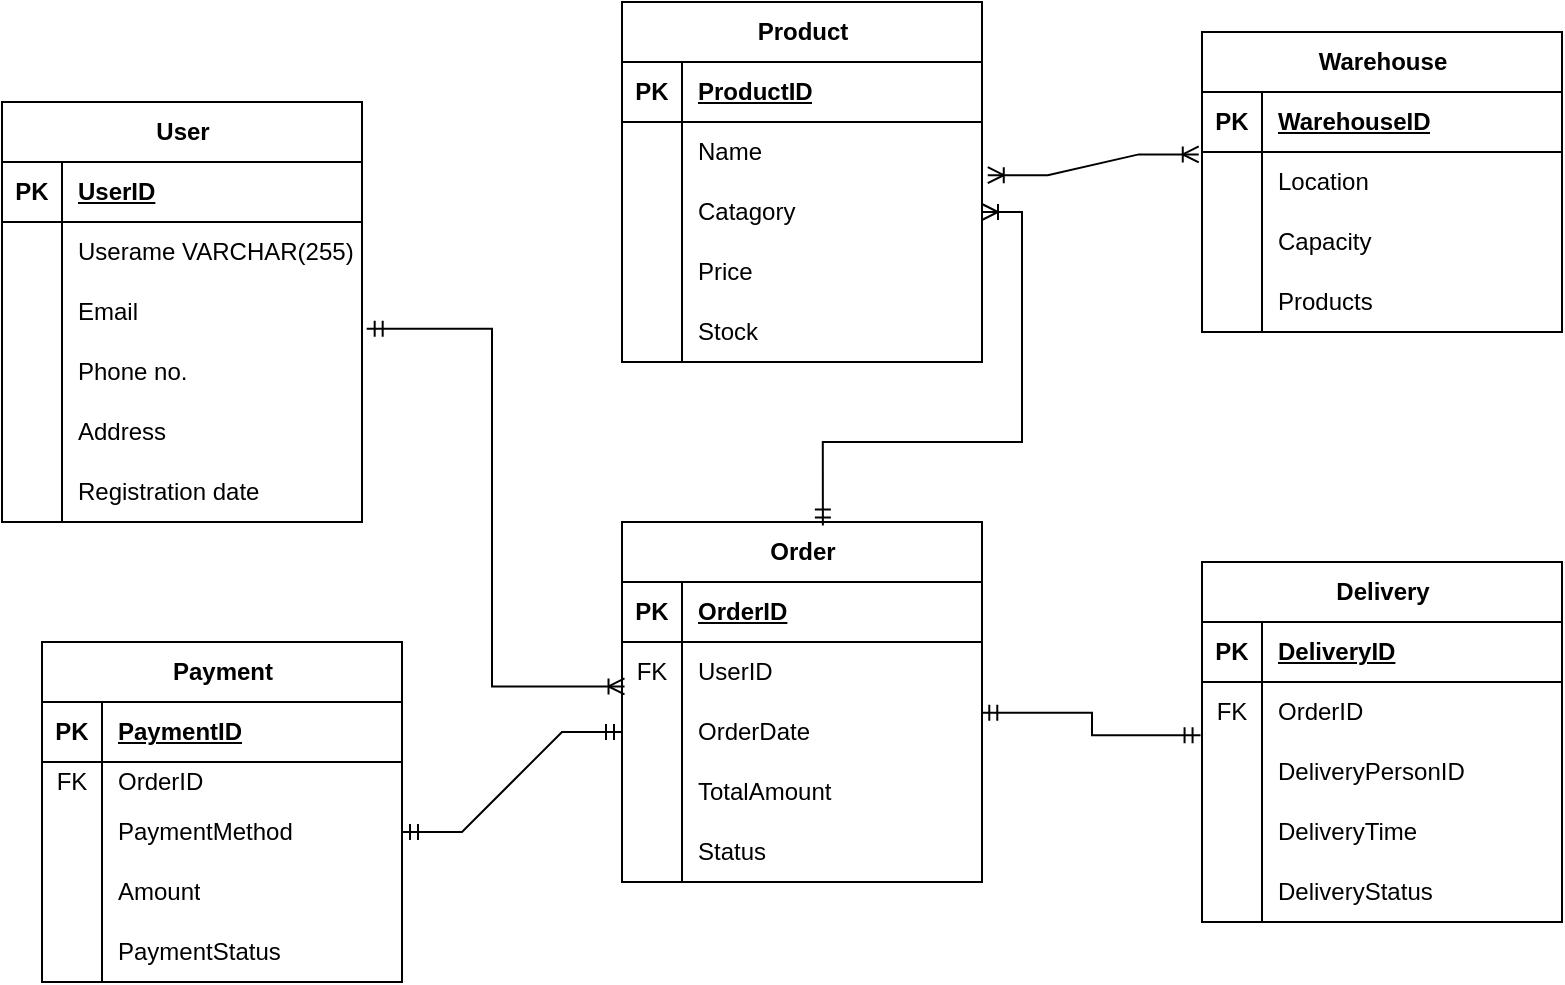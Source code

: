 <mxfile version="24.9.1">
  <diagram name="Page-1" id="e08mfMpUj-9jQtu609St">
    <mxGraphModel dx="1050" dy="557" grid="1" gridSize="10" guides="1" tooltips="1" connect="1" arrows="1" fold="1" page="1" pageScale="1" pageWidth="827" pageHeight="1169" math="0" shadow="0">
      <root>
        <mxCell id="0" />
        <mxCell id="1" parent="0" />
        <mxCell id="jfHA3Qj_Vv6lQsjYqgAD-1" value="User" style="shape=table;startSize=30;container=1;collapsible=1;childLayout=tableLayout;fixedRows=1;rowLines=0;fontStyle=1;align=center;resizeLast=1;html=1;" vertex="1" parent="1">
          <mxGeometry x="30" y="110" width="180" height="210" as="geometry">
            <mxRectangle x="30" y="60" width="70" height="30" as="alternateBounds" />
          </mxGeometry>
        </mxCell>
        <mxCell id="jfHA3Qj_Vv6lQsjYqgAD-2" value="" style="shape=tableRow;horizontal=0;startSize=0;swimlaneHead=0;swimlaneBody=0;fillColor=none;collapsible=0;dropTarget=0;points=[[0,0.5],[1,0.5]];portConstraint=eastwest;top=0;left=0;right=0;bottom=1;" vertex="1" parent="jfHA3Qj_Vv6lQsjYqgAD-1">
          <mxGeometry y="30" width="180" height="30" as="geometry" />
        </mxCell>
        <mxCell id="jfHA3Qj_Vv6lQsjYqgAD-3" value="PK" style="shape=partialRectangle;connectable=0;fillColor=none;top=0;left=0;bottom=0;right=0;fontStyle=1;overflow=hidden;whiteSpace=wrap;html=1;" vertex="1" parent="jfHA3Qj_Vv6lQsjYqgAD-2">
          <mxGeometry width="30" height="30" as="geometry">
            <mxRectangle width="30" height="30" as="alternateBounds" />
          </mxGeometry>
        </mxCell>
        <mxCell id="jfHA3Qj_Vv6lQsjYqgAD-4" value="UserID" style="shape=partialRectangle;connectable=0;fillColor=none;top=0;left=0;bottom=0;right=0;align=left;spacingLeft=6;fontStyle=5;overflow=hidden;whiteSpace=wrap;html=1;" vertex="1" parent="jfHA3Qj_Vv6lQsjYqgAD-2">
          <mxGeometry x="30" width="150" height="30" as="geometry">
            <mxRectangle width="150" height="30" as="alternateBounds" />
          </mxGeometry>
        </mxCell>
        <mxCell id="jfHA3Qj_Vv6lQsjYqgAD-5" value="" style="shape=tableRow;horizontal=0;startSize=0;swimlaneHead=0;swimlaneBody=0;fillColor=none;collapsible=0;dropTarget=0;points=[[0,0.5],[1,0.5]];portConstraint=eastwest;top=0;left=0;right=0;bottom=0;" vertex="1" parent="jfHA3Qj_Vv6lQsjYqgAD-1">
          <mxGeometry y="60" width="180" height="30" as="geometry" />
        </mxCell>
        <mxCell id="jfHA3Qj_Vv6lQsjYqgAD-6" value="" style="shape=partialRectangle;connectable=0;fillColor=none;top=0;left=0;bottom=0;right=0;editable=1;overflow=hidden;whiteSpace=wrap;html=1;" vertex="1" parent="jfHA3Qj_Vv6lQsjYqgAD-5">
          <mxGeometry width="30" height="30" as="geometry">
            <mxRectangle width="30" height="30" as="alternateBounds" />
          </mxGeometry>
        </mxCell>
        <mxCell id="jfHA3Qj_Vv6lQsjYqgAD-7" value="Userame VARCHAR(255)" style="shape=partialRectangle;connectable=0;fillColor=none;top=0;left=0;bottom=0;right=0;align=left;spacingLeft=6;overflow=hidden;whiteSpace=wrap;html=1;" vertex="1" parent="jfHA3Qj_Vv6lQsjYqgAD-5">
          <mxGeometry x="30" width="150" height="30" as="geometry">
            <mxRectangle width="150" height="30" as="alternateBounds" />
          </mxGeometry>
        </mxCell>
        <mxCell id="jfHA3Qj_Vv6lQsjYqgAD-8" value="" style="shape=tableRow;horizontal=0;startSize=0;swimlaneHead=0;swimlaneBody=0;fillColor=none;collapsible=0;dropTarget=0;points=[[0,0.5],[1,0.5]];portConstraint=eastwest;top=0;left=0;right=0;bottom=0;" vertex="1" parent="jfHA3Qj_Vv6lQsjYqgAD-1">
          <mxGeometry y="90" width="180" height="30" as="geometry" />
        </mxCell>
        <mxCell id="jfHA3Qj_Vv6lQsjYqgAD-9" value="" style="shape=partialRectangle;connectable=0;fillColor=none;top=0;left=0;bottom=0;right=0;editable=1;overflow=hidden;whiteSpace=wrap;html=1;" vertex="1" parent="jfHA3Qj_Vv6lQsjYqgAD-8">
          <mxGeometry width="30" height="30" as="geometry">
            <mxRectangle width="30" height="30" as="alternateBounds" />
          </mxGeometry>
        </mxCell>
        <mxCell id="jfHA3Qj_Vv6lQsjYqgAD-10" value="Email" style="shape=partialRectangle;connectable=0;fillColor=none;top=0;left=0;bottom=0;right=0;align=left;spacingLeft=6;overflow=hidden;whiteSpace=wrap;html=1;" vertex="1" parent="jfHA3Qj_Vv6lQsjYqgAD-8">
          <mxGeometry x="30" width="150" height="30" as="geometry">
            <mxRectangle width="150" height="30" as="alternateBounds" />
          </mxGeometry>
        </mxCell>
        <mxCell id="jfHA3Qj_Vv6lQsjYqgAD-11" value="" style="shape=tableRow;horizontal=0;startSize=0;swimlaneHead=0;swimlaneBody=0;fillColor=none;collapsible=0;dropTarget=0;points=[[0,0.5],[1,0.5]];portConstraint=eastwest;top=0;left=0;right=0;bottom=0;" vertex="1" parent="jfHA3Qj_Vv6lQsjYqgAD-1">
          <mxGeometry y="120" width="180" height="30" as="geometry" />
        </mxCell>
        <mxCell id="jfHA3Qj_Vv6lQsjYqgAD-12" value="" style="shape=partialRectangle;connectable=0;fillColor=none;top=0;left=0;bottom=0;right=0;editable=1;overflow=hidden;whiteSpace=wrap;html=1;" vertex="1" parent="jfHA3Qj_Vv6lQsjYqgAD-11">
          <mxGeometry width="30" height="30" as="geometry">
            <mxRectangle width="30" height="30" as="alternateBounds" />
          </mxGeometry>
        </mxCell>
        <mxCell id="jfHA3Qj_Vv6lQsjYqgAD-13" value="Phone no." style="shape=partialRectangle;connectable=0;fillColor=none;top=0;left=0;bottom=0;right=0;align=left;spacingLeft=6;overflow=hidden;whiteSpace=wrap;html=1;" vertex="1" parent="jfHA3Qj_Vv6lQsjYqgAD-11">
          <mxGeometry x="30" width="150" height="30" as="geometry">
            <mxRectangle width="150" height="30" as="alternateBounds" />
          </mxGeometry>
        </mxCell>
        <mxCell id="jfHA3Qj_Vv6lQsjYqgAD-14" value="" style="shape=tableRow;horizontal=0;startSize=0;swimlaneHead=0;swimlaneBody=0;fillColor=none;collapsible=0;dropTarget=0;points=[[0,0.5],[1,0.5]];portConstraint=eastwest;top=0;left=0;right=0;bottom=0;" vertex="1" parent="jfHA3Qj_Vv6lQsjYqgAD-1">
          <mxGeometry y="150" width="180" height="30" as="geometry" />
        </mxCell>
        <mxCell id="jfHA3Qj_Vv6lQsjYqgAD-15" value="" style="shape=partialRectangle;connectable=0;fillColor=none;top=0;left=0;bottom=0;right=0;editable=1;overflow=hidden;whiteSpace=wrap;html=1;" vertex="1" parent="jfHA3Qj_Vv6lQsjYqgAD-14">
          <mxGeometry width="30" height="30" as="geometry">
            <mxRectangle width="30" height="30" as="alternateBounds" />
          </mxGeometry>
        </mxCell>
        <mxCell id="jfHA3Qj_Vv6lQsjYqgAD-16" value="Address" style="shape=partialRectangle;connectable=0;fillColor=none;top=0;left=0;bottom=0;right=0;align=left;spacingLeft=6;overflow=hidden;whiteSpace=wrap;html=1;" vertex="1" parent="jfHA3Qj_Vv6lQsjYqgAD-14">
          <mxGeometry x="30" width="150" height="30" as="geometry">
            <mxRectangle width="150" height="30" as="alternateBounds" />
          </mxGeometry>
        </mxCell>
        <mxCell id="jfHA3Qj_Vv6lQsjYqgAD-17" value="" style="shape=tableRow;horizontal=0;startSize=0;swimlaneHead=0;swimlaneBody=0;fillColor=none;collapsible=0;dropTarget=0;points=[[0,0.5],[1,0.5]];portConstraint=eastwest;top=0;left=0;right=0;bottom=0;" vertex="1" parent="jfHA3Qj_Vv6lQsjYqgAD-1">
          <mxGeometry y="180" width="180" height="30" as="geometry" />
        </mxCell>
        <mxCell id="jfHA3Qj_Vv6lQsjYqgAD-18" value="" style="shape=partialRectangle;connectable=0;fillColor=none;top=0;left=0;bottom=0;right=0;editable=1;overflow=hidden;whiteSpace=wrap;html=1;" vertex="1" parent="jfHA3Qj_Vv6lQsjYqgAD-17">
          <mxGeometry width="30" height="30" as="geometry">
            <mxRectangle width="30" height="30" as="alternateBounds" />
          </mxGeometry>
        </mxCell>
        <mxCell id="jfHA3Qj_Vv6lQsjYqgAD-19" value="Registration date" style="shape=partialRectangle;connectable=0;fillColor=none;top=0;left=0;bottom=0;right=0;align=left;spacingLeft=6;overflow=hidden;whiteSpace=wrap;html=1;" vertex="1" parent="jfHA3Qj_Vv6lQsjYqgAD-17">
          <mxGeometry x="30" width="150" height="30" as="geometry">
            <mxRectangle width="150" height="30" as="alternateBounds" />
          </mxGeometry>
        </mxCell>
        <mxCell id="jfHA3Qj_Vv6lQsjYqgAD-46" value="Delivery" style="shape=table;startSize=30;container=1;collapsible=1;childLayout=tableLayout;fixedRows=1;rowLines=0;fontStyle=1;align=center;resizeLast=1;html=1;" vertex="1" parent="1">
          <mxGeometry x="630" y="340" width="180" height="180" as="geometry">
            <mxRectangle x="30" y="60" width="70" height="30" as="alternateBounds" />
          </mxGeometry>
        </mxCell>
        <mxCell id="jfHA3Qj_Vv6lQsjYqgAD-47" value="" style="shape=tableRow;horizontal=0;startSize=0;swimlaneHead=0;swimlaneBody=0;fillColor=none;collapsible=0;dropTarget=0;points=[[0,0.5],[1,0.5]];portConstraint=eastwest;top=0;left=0;right=0;bottom=1;" vertex="1" parent="jfHA3Qj_Vv6lQsjYqgAD-46">
          <mxGeometry y="30" width="180" height="30" as="geometry" />
        </mxCell>
        <mxCell id="jfHA3Qj_Vv6lQsjYqgAD-48" value="PK" style="shape=partialRectangle;connectable=0;fillColor=none;top=0;left=0;bottom=0;right=0;fontStyle=1;overflow=hidden;whiteSpace=wrap;html=1;" vertex="1" parent="jfHA3Qj_Vv6lQsjYqgAD-47">
          <mxGeometry width="30" height="30" as="geometry">
            <mxRectangle width="30" height="30" as="alternateBounds" />
          </mxGeometry>
        </mxCell>
        <mxCell id="jfHA3Qj_Vv6lQsjYqgAD-49" value="DeliveryID" style="shape=partialRectangle;connectable=0;fillColor=none;top=0;left=0;bottom=0;right=0;align=left;spacingLeft=6;fontStyle=5;overflow=hidden;whiteSpace=wrap;html=1;" vertex="1" parent="jfHA3Qj_Vv6lQsjYqgAD-47">
          <mxGeometry x="30" width="150" height="30" as="geometry">
            <mxRectangle width="150" height="30" as="alternateBounds" />
          </mxGeometry>
        </mxCell>
        <mxCell id="jfHA3Qj_Vv6lQsjYqgAD-50" value="" style="shape=tableRow;horizontal=0;startSize=0;swimlaneHead=0;swimlaneBody=0;fillColor=none;collapsible=0;dropTarget=0;points=[[0,0.5],[1,0.5]];portConstraint=eastwest;top=0;left=0;right=0;bottom=0;" vertex="1" parent="jfHA3Qj_Vv6lQsjYqgAD-46">
          <mxGeometry y="60" width="180" height="30" as="geometry" />
        </mxCell>
        <mxCell id="jfHA3Qj_Vv6lQsjYqgAD-51" value="FK" style="shape=partialRectangle;connectable=0;fillColor=none;top=0;left=0;bottom=0;right=0;editable=1;overflow=hidden;whiteSpace=wrap;html=1;" vertex="1" parent="jfHA3Qj_Vv6lQsjYqgAD-50">
          <mxGeometry width="30" height="30" as="geometry">
            <mxRectangle width="30" height="30" as="alternateBounds" />
          </mxGeometry>
        </mxCell>
        <mxCell id="jfHA3Qj_Vv6lQsjYqgAD-52" value="OrderID" style="shape=partialRectangle;connectable=0;fillColor=none;top=0;left=0;bottom=0;right=0;align=left;spacingLeft=6;overflow=hidden;whiteSpace=wrap;html=1;" vertex="1" parent="jfHA3Qj_Vv6lQsjYqgAD-50">
          <mxGeometry x="30" width="150" height="30" as="geometry">
            <mxRectangle width="150" height="30" as="alternateBounds" />
          </mxGeometry>
        </mxCell>
        <mxCell id="jfHA3Qj_Vv6lQsjYqgAD-53" value="" style="shape=tableRow;horizontal=0;startSize=0;swimlaneHead=0;swimlaneBody=0;fillColor=none;collapsible=0;dropTarget=0;points=[[0,0.5],[1,0.5]];portConstraint=eastwest;top=0;left=0;right=0;bottom=0;" vertex="1" parent="jfHA3Qj_Vv6lQsjYqgAD-46">
          <mxGeometry y="90" width="180" height="30" as="geometry" />
        </mxCell>
        <mxCell id="jfHA3Qj_Vv6lQsjYqgAD-54" value="" style="shape=partialRectangle;connectable=0;fillColor=none;top=0;left=0;bottom=0;right=0;editable=1;overflow=hidden;whiteSpace=wrap;html=1;" vertex="1" parent="jfHA3Qj_Vv6lQsjYqgAD-53">
          <mxGeometry width="30" height="30" as="geometry">
            <mxRectangle width="30" height="30" as="alternateBounds" />
          </mxGeometry>
        </mxCell>
        <mxCell id="jfHA3Qj_Vv6lQsjYqgAD-55" value="DeliveryPersonID" style="shape=partialRectangle;connectable=0;fillColor=none;top=0;left=0;bottom=0;right=0;align=left;spacingLeft=6;overflow=hidden;whiteSpace=wrap;html=1;" vertex="1" parent="jfHA3Qj_Vv6lQsjYqgAD-53">
          <mxGeometry x="30" width="150" height="30" as="geometry">
            <mxRectangle width="150" height="30" as="alternateBounds" />
          </mxGeometry>
        </mxCell>
        <mxCell id="jfHA3Qj_Vv6lQsjYqgAD-56" value="" style="shape=tableRow;horizontal=0;startSize=0;swimlaneHead=0;swimlaneBody=0;fillColor=none;collapsible=0;dropTarget=0;points=[[0,0.5],[1,0.5]];portConstraint=eastwest;top=0;left=0;right=0;bottom=0;" vertex="1" parent="jfHA3Qj_Vv6lQsjYqgAD-46">
          <mxGeometry y="120" width="180" height="30" as="geometry" />
        </mxCell>
        <mxCell id="jfHA3Qj_Vv6lQsjYqgAD-57" value="" style="shape=partialRectangle;connectable=0;fillColor=none;top=0;left=0;bottom=0;right=0;editable=1;overflow=hidden;whiteSpace=wrap;html=1;" vertex="1" parent="jfHA3Qj_Vv6lQsjYqgAD-56">
          <mxGeometry width="30" height="30" as="geometry">
            <mxRectangle width="30" height="30" as="alternateBounds" />
          </mxGeometry>
        </mxCell>
        <mxCell id="jfHA3Qj_Vv6lQsjYqgAD-58" value="DeliveryTime" style="shape=partialRectangle;connectable=0;fillColor=none;top=0;left=0;bottom=0;right=0;align=left;spacingLeft=6;overflow=hidden;whiteSpace=wrap;html=1;" vertex="1" parent="jfHA3Qj_Vv6lQsjYqgAD-56">
          <mxGeometry x="30" width="150" height="30" as="geometry">
            <mxRectangle width="150" height="30" as="alternateBounds" />
          </mxGeometry>
        </mxCell>
        <mxCell id="jfHA3Qj_Vv6lQsjYqgAD-59" value="" style="shape=tableRow;horizontal=0;startSize=0;swimlaneHead=0;swimlaneBody=0;fillColor=none;collapsible=0;dropTarget=0;points=[[0,0.5],[1,0.5]];portConstraint=eastwest;top=0;left=0;right=0;bottom=0;" vertex="1" parent="jfHA3Qj_Vv6lQsjYqgAD-46">
          <mxGeometry y="150" width="180" height="30" as="geometry" />
        </mxCell>
        <mxCell id="jfHA3Qj_Vv6lQsjYqgAD-60" value="" style="shape=partialRectangle;connectable=0;fillColor=none;top=0;left=0;bottom=0;right=0;editable=1;overflow=hidden;whiteSpace=wrap;html=1;" vertex="1" parent="jfHA3Qj_Vv6lQsjYqgAD-59">
          <mxGeometry width="30" height="30" as="geometry">
            <mxRectangle width="30" height="30" as="alternateBounds" />
          </mxGeometry>
        </mxCell>
        <mxCell id="jfHA3Qj_Vv6lQsjYqgAD-61" value="DeliveryStatus" style="shape=partialRectangle;connectable=0;fillColor=none;top=0;left=0;bottom=0;right=0;align=left;spacingLeft=6;overflow=hidden;whiteSpace=wrap;html=1;" vertex="1" parent="jfHA3Qj_Vv6lQsjYqgAD-59">
          <mxGeometry x="30" width="150" height="30" as="geometry">
            <mxRectangle width="150" height="30" as="alternateBounds" />
          </mxGeometry>
        </mxCell>
        <mxCell id="jfHA3Qj_Vv6lQsjYqgAD-65" value="Product" style="shape=table;startSize=30;container=1;collapsible=1;childLayout=tableLayout;fixedRows=1;rowLines=0;fontStyle=1;align=center;resizeLast=1;html=1;" vertex="1" parent="1">
          <mxGeometry x="340" y="60" width="180" height="180" as="geometry">
            <mxRectangle x="30" y="60" width="70" height="30" as="alternateBounds" />
          </mxGeometry>
        </mxCell>
        <mxCell id="jfHA3Qj_Vv6lQsjYqgAD-66" value="" style="shape=tableRow;horizontal=0;startSize=0;swimlaneHead=0;swimlaneBody=0;fillColor=none;collapsible=0;dropTarget=0;points=[[0,0.5],[1,0.5]];portConstraint=eastwest;top=0;left=0;right=0;bottom=1;" vertex="1" parent="jfHA3Qj_Vv6lQsjYqgAD-65">
          <mxGeometry y="30" width="180" height="30" as="geometry" />
        </mxCell>
        <mxCell id="jfHA3Qj_Vv6lQsjYqgAD-67" value="PK" style="shape=partialRectangle;connectable=0;fillColor=none;top=0;left=0;bottom=0;right=0;fontStyle=1;overflow=hidden;whiteSpace=wrap;html=1;" vertex="1" parent="jfHA3Qj_Vv6lQsjYqgAD-66">
          <mxGeometry width="30" height="30" as="geometry">
            <mxRectangle width="30" height="30" as="alternateBounds" />
          </mxGeometry>
        </mxCell>
        <mxCell id="jfHA3Qj_Vv6lQsjYqgAD-68" value="ProductID" style="shape=partialRectangle;connectable=0;fillColor=none;top=0;left=0;bottom=0;right=0;align=left;spacingLeft=6;fontStyle=5;overflow=hidden;whiteSpace=wrap;html=1;" vertex="1" parent="jfHA3Qj_Vv6lQsjYqgAD-66">
          <mxGeometry x="30" width="150" height="30" as="geometry">
            <mxRectangle width="150" height="30" as="alternateBounds" />
          </mxGeometry>
        </mxCell>
        <mxCell id="jfHA3Qj_Vv6lQsjYqgAD-69" value="" style="shape=tableRow;horizontal=0;startSize=0;swimlaneHead=0;swimlaneBody=0;fillColor=none;collapsible=0;dropTarget=0;points=[[0,0.5],[1,0.5]];portConstraint=eastwest;top=0;left=0;right=0;bottom=0;" vertex="1" parent="jfHA3Qj_Vv6lQsjYqgAD-65">
          <mxGeometry y="60" width="180" height="30" as="geometry" />
        </mxCell>
        <mxCell id="jfHA3Qj_Vv6lQsjYqgAD-70" value="" style="shape=partialRectangle;connectable=0;fillColor=none;top=0;left=0;bottom=0;right=0;editable=1;overflow=hidden;whiteSpace=wrap;html=1;" vertex="1" parent="jfHA3Qj_Vv6lQsjYqgAD-69">
          <mxGeometry width="30" height="30" as="geometry">
            <mxRectangle width="30" height="30" as="alternateBounds" />
          </mxGeometry>
        </mxCell>
        <mxCell id="jfHA3Qj_Vv6lQsjYqgAD-71" value="Name" style="shape=partialRectangle;connectable=0;fillColor=none;top=0;left=0;bottom=0;right=0;align=left;spacingLeft=6;overflow=hidden;whiteSpace=wrap;html=1;" vertex="1" parent="jfHA3Qj_Vv6lQsjYqgAD-69">
          <mxGeometry x="30" width="150" height="30" as="geometry">
            <mxRectangle width="150" height="30" as="alternateBounds" />
          </mxGeometry>
        </mxCell>
        <mxCell id="jfHA3Qj_Vv6lQsjYqgAD-72" value="" style="shape=tableRow;horizontal=0;startSize=0;swimlaneHead=0;swimlaneBody=0;fillColor=none;collapsible=0;dropTarget=0;points=[[0,0.5],[1,0.5]];portConstraint=eastwest;top=0;left=0;right=0;bottom=0;" vertex="1" parent="jfHA3Qj_Vv6lQsjYqgAD-65">
          <mxGeometry y="90" width="180" height="30" as="geometry" />
        </mxCell>
        <mxCell id="jfHA3Qj_Vv6lQsjYqgAD-73" value="" style="shape=partialRectangle;connectable=0;fillColor=none;top=0;left=0;bottom=0;right=0;editable=1;overflow=hidden;whiteSpace=wrap;html=1;" vertex="1" parent="jfHA3Qj_Vv6lQsjYqgAD-72">
          <mxGeometry width="30" height="30" as="geometry">
            <mxRectangle width="30" height="30" as="alternateBounds" />
          </mxGeometry>
        </mxCell>
        <mxCell id="jfHA3Qj_Vv6lQsjYqgAD-74" value="Catagory" style="shape=partialRectangle;connectable=0;fillColor=none;top=0;left=0;bottom=0;right=0;align=left;spacingLeft=6;overflow=hidden;whiteSpace=wrap;html=1;" vertex="1" parent="jfHA3Qj_Vv6lQsjYqgAD-72">
          <mxGeometry x="30" width="150" height="30" as="geometry">
            <mxRectangle width="150" height="30" as="alternateBounds" />
          </mxGeometry>
        </mxCell>
        <mxCell id="jfHA3Qj_Vv6lQsjYqgAD-75" value="" style="shape=tableRow;horizontal=0;startSize=0;swimlaneHead=0;swimlaneBody=0;fillColor=none;collapsible=0;dropTarget=0;points=[[0,0.5],[1,0.5]];portConstraint=eastwest;top=0;left=0;right=0;bottom=0;" vertex="1" parent="jfHA3Qj_Vv6lQsjYqgAD-65">
          <mxGeometry y="120" width="180" height="30" as="geometry" />
        </mxCell>
        <mxCell id="jfHA3Qj_Vv6lQsjYqgAD-76" value="" style="shape=partialRectangle;connectable=0;fillColor=none;top=0;left=0;bottom=0;right=0;editable=1;overflow=hidden;whiteSpace=wrap;html=1;" vertex="1" parent="jfHA3Qj_Vv6lQsjYqgAD-75">
          <mxGeometry width="30" height="30" as="geometry">
            <mxRectangle width="30" height="30" as="alternateBounds" />
          </mxGeometry>
        </mxCell>
        <mxCell id="jfHA3Qj_Vv6lQsjYqgAD-77" value="Price" style="shape=partialRectangle;connectable=0;fillColor=none;top=0;left=0;bottom=0;right=0;align=left;spacingLeft=6;overflow=hidden;whiteSpace=wrap;html=1;" vertex="1" parent="jfHA3Qj_Vv6lQsjYqgAD-75">
          <mxGeometry x="30" width="150" height="30" as="geometry">
            <mxRectangle width="150" height="30" as="alternateBounds" />
          </mxGeometry>
        </mxCell>
        <mxCell id="jfHA3Qj_Vv6lQsjYqgAD-78" value="" style="shape=tableRow;horizontal=0;startSize=0;swimlaneHead=0;swimlaneBody=0;fillColor=none;collapsible=0;dropTarget=0;points=[[0,0.5],[1,0.5]];portConstraint=eastwest;top=0;left=0;right=0;bottom=0;" vertex="1" parent="jfHA3Qj_Vv6lQsjYqgAD-65">
          <mxGeometry y="150" width="180" height="30" as="geometry" />
        </mxCell>
        <mxCell id="jfHA3Qj_Vv6lQsjYqgAD-79" value="" style="shape=partialRectangle;connectable=0;fillColor=none;top=0;left=0;bottom=0;right=0;editable=1;overflow=hidden;whiteSpace=wrap;html=1;" vertex="1" parent="jfHA3Qj_Vv6lQsjYqgAD-78">
          <mxGeometry width="30" height="30" as="geometry">
            <mxRectangle width="30" height="30" as="alternateBounds" />
          </mxGeometry>
        </mxCell>
        <mxCell id="jfHA3Qj_Vv6lQsjYqgAD-80" value="Stock" style="shape=partialRectangle;connectable=0;fillColor=none;top=0;left=0;bottom=0;right=0;align=left;spacingLeft=6;overflow=hidden;whiteSpace=wrap;html=1;" vertex="1" parent="jfHA3Qj_Vv6lQsjYqgAD-78">
          <mxGeometry x="30" width="150" height="30" as="geometry">
            <mxRectangle width="150" height="30" as="alternateBounds" />
          </mxGeometry>
        </mxCell>
        <mxCell id="jfHA3Qj_Vv6lQsjYqgAD-84" value="Order" style="shape=table;startSize=30;container=1;collapsible=1;childLayout=tableLayout;fixedRows=1;rowLines=0;fontStyle=1;align=center;resizeLast=1;html=1;" vertex="1" parent="1">
          <mxGeometry x="340" y="320" width="180" height="180" as="geometry">
            <mxRectangle x="30" y="60" width="70" height="30" as="alternateBounds" />
          </mxGeometry>
        </mxCell>
        <mxCell id="jfHA3Qj_Vv6lQsjYqgAD-85" value="" style="shape=tableRow;horizontal=0;startSize=0;swimlaneHead=0;swimlaneBody=0;fillColor=none;collapsible=0;dropTarget=0;points=[[0,0.5],[1,0.5]];portConstraint=eastwest;top=0;left=0;right=0;bottom=1;" vertex="1" parent="jfHA3Qj_Vv6lQsjYqgAD-84">
          <mxGeometry y="30" width="180" height="30" as="geometry" />
        </mxCell>
        <mxCell id="jfHA3Qj_Vv6lQsjYqgAD-86" value="PK" style="shape=partialRectangle;connectable=0;fillColor=none;top=0;left=0;bottom=0;right=0;fontStyle=1;overflow=hidden;whiteSpace=wrap;html=1;" vertex="1" parent="jfHA3Qj_Vv6lQsjYqgAD-85">
          <mxGeometry width="30" height="30" as="geometry">
            <mxRectangle width="30" height="30" as="alternateBounds" />
          </mxGeometry>
        </mxCell>
        <mxCell id="jfHA3Qj_Vv6lQsjYqgAD-87" value="OrderID" style="shape=partialRectangle;connectable=0;fillColor=none;top=0;left=0;bottom=0;right=0;align=left;spacingLeft=6;fontStyle=5;overflow=hidden;whiteSpace=wrap;html=1;" vertex="1" parent="jfHA3Qj_Vv6lQsjYqgAD-85">
          <mxGeometry x="30" width="150" height="30" as="geometry">
            <mxRectangle width="150" height="30" as="alternateBounds" />
          </mxGeometry>
        </mxCell>
        <mxCell id="jfHA3Qj_Vv6lQsjYqgAD-88" value="" style="shape=tableRow;horizontal=0;startSize=0;swimlaneHead=0;swimlaneBody=0;fillColor=none;collapsible=0;dropTarget=0;points=[[0,0.5],[1,0.5]];portConstraint=eastwest;top=0;left=0;right=0;bottom=0;" vertex="1" parent="jfHA3Qj_Vv6lQsjYqgAD-84">
          <mxGeometry y="60" width="180" height="30" as="geometry" />
        </mxCell>
        <mxCell id="jfHA3Qj_Vv6lQsjYqgAD-89" value="FK" style="shape=partialRectangle;connectable=0;fillColor=none;top=0;left=0;bottom=0;right=0;editable=1;overflow=hidden;whiteSpace=wrap;html=1;" vertex="1" parent="jfHA3Qj_Vv6lQsjYqgAD-88">
          <mxGeometry width="30" height="30" as="geometry">
            <mxRectangle width="30" height="30" as="alternateBounds" />
          </mxGeometry>
        </mxCell>
        <mxCell id="jfHA3Qj_Vv6lQsjYqgAD-90" value="UserID" style="shape=partialRectangle;connectable=0;fillColor=none;top=0;left=0;bottom=0;right=0;align=left;spacingLeft=6;overflow=hidden;whiteSpace=wrap;html=1;" vertex="1" parent="jfHA3Qj_Vv6lQsjYqgAD-88">
          <mxGeometry x="30" width="150" height="30" as="geometry">
            <mxRectangle width="150" height="30" as="alternateBounds" />
          </mxGeometry>
        </mxCell>
        <mxCell id="jfHA3Qj_Vv6lQsjYqgAD-91" value="" style="shape=tableRow;horizontal=0;startSize=0;swimlaneHead=0;swimlaneBody=0;fillColor=none;collapsible=0;dropTarget=0;points=[[0,0.5],[1,0.5]];portConstraint=eastwest;top=0;left=0;right=0;bottom=0;" vertex="1" parent="jfHA3Qj_Vv6lQsjYqgAD-84">
          <mxGeometry y="90" width="180" height="30" as="geometry" />
        </mxCell>
        <mxCell id="jfHA3Qj_Vv6lQsjYqgAD-92" value="" style="shape=partialRectangle;connectable=0;fillColor=none;top=0;left=0;bottom=0;right=0;editable=1;overflow=hidden;whiteSpace=wrap;html=1;" vertex="1" parent="jfHA3Qj_Vv6lQsjYqgAD-91">
          <mxGeometry width="30" height="30" as="geometry">
            <mxRectangle width="30" height="30" as="alternateBounds" />
          </mxGeometry>
        </mxCell>
        <mxCell id="jfHA3Qj_Vv6lQsjYqgAD-93" value="OrderDate" style="shape=partialRectangle;connectable=0;fillColor=none;top=0;left=0;bottom=0;right=0;align=left;spacingLeft=6;overflow=hidden;whiteSpace=wrap;html=1;" vertex="1" parent="jfHA3Qj_Vv6lQsjYqgAD-91">
          <mxGeometry x="30" width="150" height="30" as="geometry">
            <mxRectangle width="150" height="30" as="alternateBounds" />
          </mxGeometry>
        </mxCell>
        <mxCell id="jfHA3Qj_Vv6lQsjYqgAD-94" value="" style="shape=tableRow;horizontal=0;startSize=0;swimlaneHead=0;swimlaneBody=0;fillColor=none;collapsible=0;dropTarget=0;points=[[0,0.5],[1,0.5]];portConstraint=eastwest;top=0;left=0;right=0;bottom=0;" vertex="1" parent="jfHA3Qj_Vv6lQsjYqgAD-84">
          <mxGeometry y="120" width="180" height="30" as="geometry" />
        </mxCell>
        <mxCell id="jfHA3Qj_Vv6lQsjYqgAD-95" value="" style="shape=partialRectangle;connectable=0;fillColor=none;top=0;left=0;bottom=0;right=0;editable=1;overflow=hidden;whiteSpace=wrap;html=1;" vertex="1" parent="jfHA3Qj_Vv6lQsjYqgAD-94">
          <mxGeometry width="30" height="30" as="geometry">
            <mxRectangle width="30" height="30" as="alternateBounds" />
          </mxGeometry>
        </mxCell>
        <mxCell id="jfHA3Qj_Vv6lQsjYqgAD-96" value="TotalAmount" style="shape=partialRectangle;connectable=0;fillColor=none;top=0;left=0;bottom=0;right=0;align=left;spacingLeft=6;overflow=hidden;whiteSpace=wrap;html=1;" vertex="1" parent="jfHA3Qj_Vv6lQsjYqgAD-94">
          <mxGeometry x="30" width="150" height="30" as="geometry">
            <mxRectangle width="150" height="30" as="alternateBounds" />
          </mxGeometry>
        </mxCell>
        <mxCell id="jfHA3Qj_Vv6lQsjYqgAD-97" value="" style="shape=tableRow;horizontal=0;startSize=0;swimlaneHead=0;swimlaneBody=0;fillColor=none;collapsible=0;dropTarget=0;points=[[0,0.5],[1,0.5]];portConstraint=eastwest;top=0;left=0;right=0;bottom=0;" vertex="1" parent="jfHA3Qj_Vv6lQsjYqgAD-84">
          <mxGeometry y="150" width="180" height="30" as="geometry" />
        </mxCell>
        <mxCell id="jfHA3Qj_Vv6lQsjYqgAD-98" value="" style="shape=partialRectangle;connectable=0;fillColor=none;top=0;left=0;bottom=0;right=0;editable=1;overflow=hidden;whiteSpace=wrap;html=1;" vertex="1" parent="jfHA3Qj_Vv6lQsjYqgAD-97">
          <mxGeometry width="30" height="30" as="geometry">
            <mxRectangle width="30" height="30" as="alternateBounds" />
          </mxGeometry>
        </mxCell>
        <mxCell id="jfHA3Qj_Vv6lQsjYqgAD-99" value="Status" style="shape=partialRectangle;connectable=0;fillColor=none;top=0;left=0;bottom=0;right=0;align=left;spacingLeft=6;overflow=hidden;whiteSpace=wrap;html=1;" vertex="1" parent="jfHA3Qj_Vv6lQsjYqgAD-97">
          <mxGeometry x="30" width="150" height="30" as="geometry">
            <mxRectangle width="150" height="30" as="alternateBounds" />
          </mxGeometry>
        </mxCell>
        <mxCell id="jfHA3Qj_Vv6lQsjYqgAD-103" value="Warehouse" style="shape=table;startSize=30;container=1;collapsible=1;childLayout=tableLayout;fixedRows=1;rowLines=0;fontStyle=1;align=center;resizeLast=1;html=1;" vertex="1" parent="1">
          <mxGeometry x="630" y="75" width="180" height="150" as="geometry">
            <mxRectangle x="30" y="60" width="70" height="30" as="alternateBounds" />
          </mxGeometry>
        </mxCell>
        <mxCell id="jfHA3Qj_Vv6lQsjYqgAD-104" value="" style="shape=tableRow;horizontal=0;startSize=0;swimlaneHead=0;swimlaneBody=0;fillColor=none;collapsible=0;dropTarget=0;points=[[0,0.5],[1,0.5]];portConstraint=eastwest;top=0;left=0;right=0;bottom=1;" vertex="1" parent="jfHA3Qj_Vv6lQsjYqgAD-103">
          <mxGeometry y="30" width="180" height="30" as="geometry" />
        </mxCell>
        <mxCell id="jfHA3Qj_Vv6lQsjYqgAD-105" value="PK" style="shape=partialRectangle;connectable=0;fillColor=none;top=0;left=0;bottom=0;right=0;fontStyle=1;overflow=hidden;whiteSpace=wrap;html=1;" vertex="1" parent="jfHA3Qj_Vv6lQsjYqgAD-104">
          <mxGeometry width="30" height="30" as="geometry">
            <mxRectangle width="30" height="30" as="alternateBounds" />
          </mxGeometry>
        </mxCell>
        <mxCell id="jfHA3Qj_Vv6lQsjYqgAD-106" value="WarehouseID" style="shape=partialRectangle;connectable=0;fillColor=none;top=0;left=0;bottom=0;right=0;align=left;spacingLeft=6;fontStyle=5;overflow=hidden;whiteSpace=wrap;html=1;" vertex="1" parent="jfHA3Qj_Vv6lQsjYqgAD-104">
          <mxGeometry x="30" width="150" height="30" as="geometry">
            <mxRectangle width="150" height="30" as="alternateBounds" />
          </mxGeometry>
        </mxCell>
        <mxCell id="jfHA3Qj_Vv6lQsjYqgAD-107" value="" style="shape=tableRow;horizontal=0;startSize=0;swimlaneHead=0;swimlaneBody=0;fillColor=none;collapsible=0;dropTarget=0;points=[[0,0.5],[1,0.5]];portConstraint=eastwest;top=0;left=0;right=0;bottom=0;" vertex="1" parent="jfHA3Qj_Vv6lQsjYqgAD-103">
          <mxGeometry y="60" width="180" height="30" as="geometry" />
        </mxCell>
        <mxCell id="jfHA3Qj_Vv6lQsjYqgAD-108" value="" style="shape=partialRectangle;connectable=0;fillColor=none;top=0;left=0;bottom=0;right=0;editable=1;overflow=hidden;whiteSpace=wrap;html=1;" vertex="1" parent="jfHA3Qj_Vv6lQsjYqgAD-107">
          <mxGeometry width="30" height="30" as="geometry">
            <mxRectangle width="30" height="30" as="alternateBounds" />
          </mxGeometry>
        </mxCell>
        <mxCell id="jfHA3Qj_Vv6lQsjYqgAD-109" value="Location" style="shape=partialRectangle;connectable=0;fillColor=none;top=0;left=0;bottom=0;right=0;align=left;spacingLeft=6;overflow=hidden;whiteSpace=wrap;html=1;" vertex="1" parent="jfHA3Qj_Vv6lQsjYqgAD-107">
          <mxGeometry x="30" width="150" height="30" as="geometry">
            <mxRectangle width="150" height="30" as="alternateBounds" />
          </mxGeometry>
        </mxCell>
        <mxCell id="jfHA3Qj_Vv6lQsjYqgAD-110" value="" style="shape=tableRow;horizontal=0;startSize=0;swimlaneHead=0;swimlaneBody=0;fillColor=none;collapsible=0;dropTarget=0;points=[[0,0.5],[1,0.5]];portConstraint=eastwest;top=0;left=0;right=0;bottom=0;" vertex="1" parent="jfHA3Qj_Vv6lQsjYqgAD-103">
          <mxGeometry y="90" width="180" height="30" as="geometry" />
        </mxCell>
        <mxCell id="jfHA3Qj_Vv6lQsjYqgAD-111" value="" style="shape=partialRectangle;connectable=0;fillColor=none;top=0;left=0;bottom=0;right=0;editable=1;overflow=hidden;whiteSpace=wrap;html=1;" vertex="1" parent="jfHA3Qj_Vv6lQsjYqgAD-110">
          <mxGeometry width="30" height="30" as="geometry">
            <mxRectangle width="30" height="30" as="alternateBounds" />
          </mxGeometry>
        </mxCell>
        <mxCell id="jfHA3Qj_Vv6lQsjYqgAD-112" value="Capacity" style="shape=partialRectangle;connectable=0;fillColor=none;top=0;left=0;bottom=0;right=0;align=left;spacingLeft=6;overflow=hidden;whiteSpace=wrap;html=1;" vertex="1" parent="jfHA3Qj_Vv6lQsjYqgAD-110">
          <mxGeometry x="30" width="150" height="30" as="geometry">
            <mxRectangle width="150" height="30" as="alternateBounds" />
          </mxGeometry>
        </mxCell>
        <mxCell id="jfHA3Qj_Vv6lQsjYqgAD-113" value="" style="shape=tableRow;horizontal=0;startSize=0;swimlaneHead=0;swimlaneBody=0;fillColor=none;collapsible=0;dropTarget=0;points=[[0,0.5],[1,0.5]];portConstraint=eastwest;top=0;left=0;right=0;bottom=0;" vertex="1" parent="jfHA3Qj_Vv6lQsjYqgAD-103">
          <mxGeometry y="120" width="180" height="30" as="geometry" />
        </mxCell>
        <mxCell id="jfHA3Qj_Vv6lQsjYqgAD-114" value="" style="shape=partialRectangle;connectable=0;fillColor=none;top=0;left=0;bottom=0;right=0;editable=1;overflow=hidden;whiteSpace=wrap;html=1;" vertex="1" parent="jfHA3Qj_Vv6lQsjYqgAD-113">
          <mxGeometry width="30" height="30" as="geometry">
            <mxRectangle width="30" height="30" as="alternateBounds" />
          </mxGeometry>
        </mxCell>
        <mxCell id="jfHA3Qj_Vv6lQsjYqgAD-115" value="Products" style="shape=partialRectangle;connectable=0;fillColor=none;top=0;left=0;bottom=0;right=0;align=left;spacingLeft=6;overflow=hidden;whiteSpace=wrap;html=1;" vertex="1" parent="jfHA3Qj_Vv6lQsjYqgAD-113">
          <mxGeometry x="30" width="150" height="30" as="geometry">
            <mxRectangle width="150" height="30" as="alternateBounds" />
          </mxGeometry>
        </mxCell>
        <mxCell id="jfHA3Qj_Vv6lQsjYqgAD-122" value="Payment" style="shape=table;startSize=30;container=1;collapsible=1;childLayout=tableLayout;fixedRows=1;rowLines=0;fontStyle=1;align=center;resizeLast=1;html=1;" vertex="1" parent="1">
          <mxGeometry x="50" y="380" width="180" height="170" as="geometry">
            <mxRectangle x="30" y="60" width="70" height="30" as="alternateBounds" />
          </mxGeometry>
        </mxCell>
        <mxCell id="jfHA3Qj_Vv6lQsjYqgAD-123" value="" style="shape=tableRow;horizontal=0;startSize=0;swimlaneHead=0;swimlaneBody=0;fillColor=none;collapsible=0;dropTarget=0;points=[[0,0.5],[1,0.5]];portConstraint=eastwest;top=0;left=0;right=0;bottom=1;" vertex="1" parent="jfHA3Qj_Vv6lQsjYqgAD-122">
          <mxGeometry y="30" width="180" height="30" as="geometry" />
        </mxCell>
        <mxCell id="jfHA3Qj_Vv6lQsjYqgAD-124" value="PK" style="shape=partialRectangle;connectable=0;fillColor=none;top=0;left=0;bottom=0;right=0;fontStyle=1;overflow=hidden;whiteSpace=wrap;html=1;" vertex="1" parent="jfHA3Qj_Vv6lQsjYqgAD-123">
          <mxGeometry width="30" height="30" as="geometry">
            <mxRectangle width="30" height="30" as="alternateBounds" />
          </mxGeometry>
        </mxCell>
        <mxCell id="jfHA3Qj_Vv6lQsjYqgAD-125" value="PaymentID" style="shape=partialRectangle;connectable=0;fillColor=none;top=0;left=0;bottom=0;right=0;align=left;spacingLeft=6;fontStyle=5;overflow=hidden;whiteSpace=wrap;html=1;" vertex="1" parent="jfHA3Qj_Vv6lQsjYqgAD-123">
          <mxGeometry x="30" width="150" height="30" as="geometry">
            <mxRectangle width="150" height="30" as="alternateBounds" />
          </mxGeometry>
        </mxCell>
        <mxCell id="jfHA3Qj_Vv6lQsjYqgAD-126" value="" style="shape=tableRow;horizontal=0;startSize=0;swimlaneHead=0;swimlaneBody=0;fillColor=none;collapsible=0;dropTarget=0;points=[[0,0.5],[1,0.5]];portConstraint=eastwest;top=0;left=0;right=0;bottom=0;" vertex="1" parent="jfHA3Qj_Vv6lQsjYqgAD-122">
          <mxGeometry y="60" width="180" height="20" as="geometry" />
        </mxCell>
        <mxCell id="jfHA3Qj_Vv6lQsjYqgAD-127" value="FK" style="shape=partialRectangle;connectable=0;fillColor=none;top=0;left=0;bottom=0;right=0;editable=1;overflow=hidden;whiteSpace=wrap;html=1;" vertex="1" parent="jfHA3Qj_Vv6lQsjYqgAD-126">
          <mxGeometry width="30" height="20" as="geometry">
            <mxRectangle width="30" height="20" as="alternateBounds" />
          </mxGeometry>
        </mxCell>
        <mxCell id="jfHA3Qj_Vv6lQsjYqgAD-128" value="OrderID" style="shape=partialRectangle;connectable=0;fillColor=none;top=0;left=0;bottom=0;right=0;align=left;spacingLeft=6;overflow=hidden;whiteSpace=wrap;html=1;" vertex="1" parent="jfHA3Qj_Vv6lQsjYqgAD-126">
          <mxGeometry x="30" width="150" height="20" as="geometry">
            <mxRectangle width="150" height="20" as="alternateBounds" />
          </mxGeometry>
        </mxCell>
        <mxCell id="jfHA3Qj_Vv6lQsjYqgAD-129" value="" style="shape=tableRow;horizontal=0;startSize=0;swimlaneHead=0;swimlaneBody=0;fillColor=none;collapsible=0;dropTarget=0;points=[[0,0.5],[1,0.5]];portConstraint=eastwest;top=0;left=0;right=0;bottom=0;" vertex="1" parent="jfHA3Qj_Vv6lQsjYqgAD-122">
          <mxGeometry y="80" width="180" height="30" as="geometry" />
        </mxCell>
        <mxCell id="jfHA3Qj_Vv6lQsjYqgAD-130" value="" style="shape=partialRectangle;connectable=0;fillColor=none;top=0;left=0;bottom=0;right=0;editable=1;overflow=hidden;whiteSpace=wrap;html=1;" vertex="1" parent="jfHA3Qj_Vv6lQsjYqgAD-129">
          <mxGeometry width="30" height="30" as="geometry">
            <mxRectangle width="30" height="30" as="alternateBounds" />
          </mxGeometry>
        </mxCell>
        <mxCell id="jfHA3Qj_Vv6lQsjYqgAD-131" value="PaymentMethod" style="shape=partialRectangle;connectable=0;fillColor=none;top=0;left=0;bottom=0;right=0;align=left;spacingLeft=6;overflow=hidden;whiteSpace=wrap;html=1;" vertex="1" parent="jfHA3Qj_Vv6lQsjYqgAD-129">
          <mxGeometry x="30" width="150" height="30" as="geometry">
            <mxRectangle width="150" height="30" as="alternateBounds" />
          </mxGeometry>
        </mxCell>
        <mxCell id="jfHA3Qj_Vv6lQsjYqgAD-132" value="" style="shape=tableRow;horizontal=0;startSize=0;swimlaneHead=0;swimlaneBody=0;fillColor=none;collapsible=0;dropTarget=0;points=[[0,0.5],[1,0.5]];portConstraint=eastwest;top=0;left=0;right=0;bottom=0;" vertex="1" parent="jfHA3Qj_Vv6lQsjYqgAD-122">
          <mxGeometry y="110" width="180" height="30" as="geometry" />
        </mxCell>
        <mxCell id="jfHA3Qj_Vv6lQsjYqgAD-133" value="" style="shape=partialRectangle;connectable=0;fillColor=none;top=0;left=0;bottom=0;right=0;editable=1;overflow=hidden;whiteSpace=wrap;html=1;" vertex="1" parent="jfHA3Qj_Vv6lQsjYqgAD-132">
          <mxGeometry width="30" height="30" as="geometry">
            <mxRectangle width="30" height="30" as="alternateBounds" />
          </mxGeometry>
        </mxCell>
        <mxCell id="jfHA3Qj_Vv6lQsjYqgAD-134" value="Amount" style="shape=partialRectangle;connectable=0;fillColor=none;top=0;left=0;bottom=0;right=0;align=left;spacingLeft=6;overflow=hidden;whiteSpace=wrap;html=1;" vertex="1" parent="jfHA3Qj_Vv6lQsjYqgAD-132">
          <mxGeometry x="30" width="150" height="30" as="geometry">
            <mxRectangle width="150" height="30" as="alternateBounds" />
          </mxGeometry>
        </mxCell>
        <mxCell id="jfHA3Qj_Vv6lQsjYqgAD-148" value="" style="shape=tableRow;horizontal=0;startSize=0;swimlaneHead=0;swimlaneBody=0;fillColor=none;collapsible=0;dropTarget=0;points=[[0,0.5],[1,0.5]];portConstraint=eastwest;top=0;left=0;right=0;bottom=0;" vertex="1" parent="jfHA3Qj_Vv6lQsjYqgAD-122">
          <mxGeometry y="140" width="180" height="30" as="geometry" />
        </mxCell>
        <mxCell id="jfHA3Qj_Vv6lQsjYqgAD-149" value="" style="shape=partialRectangle;connectable=0;fillColor=none;top=0;left=0;bottom=0;right=0;editable=1;overflow=hidden;whiteSpace=wrap;html=1;" vertex="1" parent="jfHA3Qj_Vv6lQsjYqgAD-148">
          <mxGeometry width="30" height="30" as="geometry">
            <mxRectangle width="30" height="30" as="alternateBounds" />
          </mxGeometry>
        </mxCell>
        <mxCell id="jfHA3Qj_Vv6lQsjYqgAD-150" value="PaymentStatus" style="shape=partialRectangle;connectable=0;fillColor=none;top=0;left=0;bottom=0;right=0;align=left;spacingLeft=6;overflow=hidden;whiteSpace=wrap;html=1;" vertex="1" parent="jfHA3Qj_Vv6lQsjYqgAD-148">
          <mxGeometry x="30" width="150" height="30" as="geometry">
            <mxRectangle width="150" height="30" as="alternateBounds" />
          </mxGeometry>
        </mxCell>
        <mxCell id="jfHA3Qj_Vv6lQsjYqgAD-143" value="" style="fontSize=12;html=1;endArrow=ERoneToMany;startArrow=ERmandOne;rounded=0;exitX=1.013;exitY=0.78;exitDx=0;exitDy=0;exitPerimeter=0;entryX=0.007;entryY=0.74;entryDx=0;entryDy=0;entryPerimeter=0;edgeStyle=orthogonalEdgeStyle;" edge="1" parent="1" source="jfHA3Qj_Vv6lQsjYqgAD-8" target="jfHA3Qj_Vv6lQsjYqgAD-88">
          <mxGeometry width="100" height="100" relative="1" as="geometry">
            <mxPoint x="390" y="320" as="sourcePoint" />
            <mxPoint x="490" y="220" as="targetPoint" />
          </mxGeometry>
        </mxCell>
        <mxCell id="jfHA3Qj_Vv6lQsjYqgAD-144" value="" style="fontSize=12;html=1;endArrow=ERoneToMany;startArrow=ERmandOne;rounded=0;entryX=1;entryY=0.5;entryDx=0;entryDy=0;exitX=0.558;exitY=0.01;exitDx=0;exitDy=0;exitPerimeter=0;edgeStyle=orthogonalEdgeStyle;" edge="1" parent="1" source="jfHA3Qj_Vv6lQsjYqgAD-84" target="jfHA3Qj_Vv6lQsjYqgAD-72">
          <mxGeometry width="100" height="100" relative="1" as="geometry">
            <mxPoint x="430" y="320" as="sourcePoint" />
            <mxPoint x="530" y="220" as="targetPoint" />
            <Array as="points">
              <mxPoint x="440" y="280" />
              <mxPoint x="540" y="280" />
              <mxPoint x="540" y="165" />
            </Array>
          </mxGeometry>
        </mxCell>
        <mxCell id="jfHA3Qj_Vv6lQsjYqgAD-145" value="" style="fontSize=12;html=1;endArrow=ERmandOne;startArrow=ERmandOne;rounded=0;exitX=0.998;exitY=0.18;exitDx=0;exitDy=0;exitPerimeter=0;entryX=-0.004;entryY=0.887;entryDx=0;entryDy=0;entryPerimeter=0;edgeStyle=orthogonalEdgeStyle;" edge="1" parent="1" source="jfHA3Qj_Vv6lQsjYqgAD-91" target="jfHA3Qj_Vv6lQsjYqgAD-50">
          <mxGeometry width="100" height="100" relative="1" as="geometry">
            <mxPoint x="430" y="320" as="sourcePoint" />
            <mxPoint x="530" y="220" as="targetPoint" />
          </mxGeometry>
        </mxCell>
        <mxCell id="jfHA3Qj_Vv6lQsjYqgAD-147" value="" style="edgeStyle=entityRelationEdgeStyle;fontSize=12;html=1;endArrow=ERoneToMany;startArrow=ERoneToMany;rounded=0;entryX=-0.009;entryY=0.04;entryDx=0;entryDy=0;entryPerimeter=0;exitX=1.016;exitY=-0.113;exitDx=0;exitDy=0;exitPerimeter=0;" edge="1" parent="1" source="jfHA3Qj_Vv6lQsjYqgAD-72" target="jfHA3Qj_Vv6lQsjYqgAD-107">
          <mxGeometry width="100" height="100" relative="1" as="geometry">
            <mxPoint x="430" y="320" as="sourcePoint" />
            <mxPoint x="530" y="220" as="targetPoint" />
          </mxGeometry>
        </mxCell>
        <mxCell id="jfHA3Qj_Vv6lQsjYqgAD-152" value="" style="edgeStyle=entityRelationEdgeStyle;fontSize=12;html=1;endArrow=ERmandOne;startArrow=ERmandOne;rounded=0;entryX=1;entryY=0.5;entryDx=0;entryDy=0;exitX=0;exitY=0.5;exitDx=0;exitDy=0;" edge="1" parent="1" source="jfHA3Qj_Vv6lQsjYqgAD-91" target="jfHA3Qj_Vv6lQsjYqgAD-129">
          <mxGeometry width="100" height="100" relative="1" as="geometry">
            <mxPoint x="430" y="320" as="sourcePoint" />
            <mxPoint x="530" y="220" as="targetPoint" />
          </mxGeometry>
        </mxCell>
      </root>
    </mxGraphModel>
  </diagram>
</mxfile>
